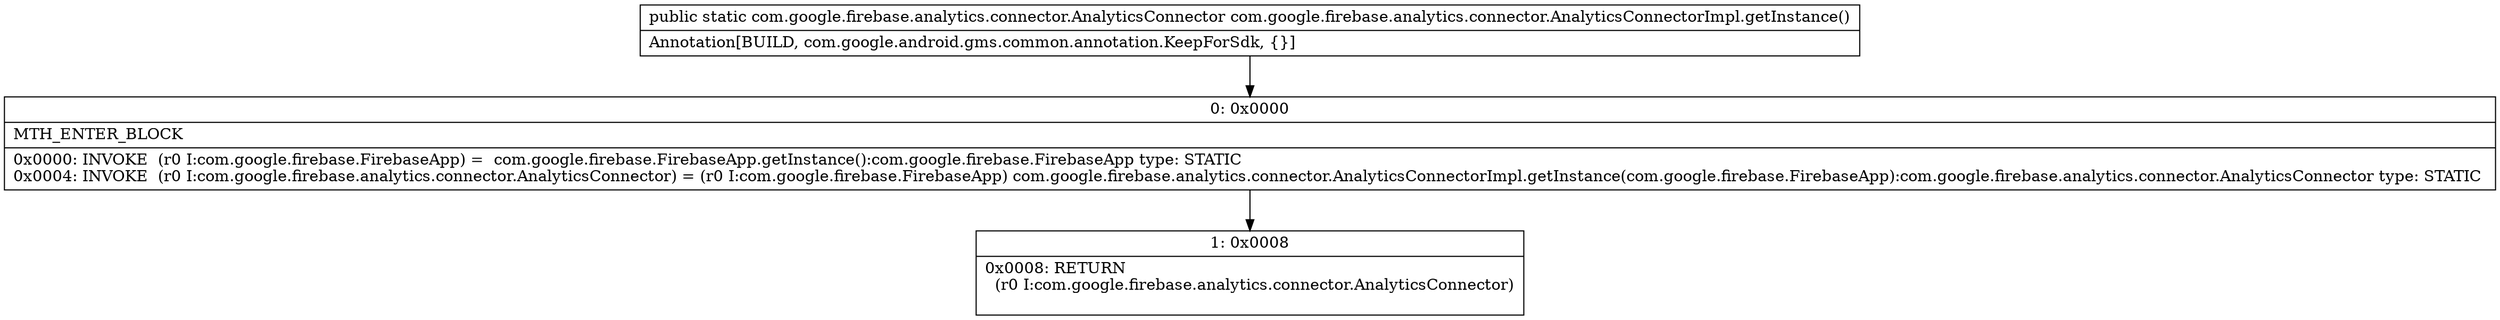 digraph "CFG forcom.google.firebase.analytics.connector.AnalyticsConnectorImpl.getInstance()Lcom\/google\/firebase\/analytics\/connector\/AnalyticsConnector;" {
Node_0 [shape=record,label="{0\:\ 0x0000|MTH_ENTER_BLOCK\l|0x0000: INVOKE  (r0 I:com.google.firebase.FirebaseApp) =  com.google.firebase.FirebaseApp.getInstance():com.google.firebase.FirebaseApp type: STATIC \l0x0004: INVOKE  (r0 I:com.google.firebase.analytics.connector.AnalyticsConnector) = (r0 I:com.google.firebase.FirebaseApp) com.google.firebase.analytics.connector.AnalyticsConnectorImpl.getInstance(com.google.firebase.FirebaseApp):com.google.firebase.analytics.connector.AnalyticsConnector type: STATIC \l}"];
Node_1 [shape=record,label="{1\:\ 0x0008|0x0008: RETURN  \l  (r0 I:com.google.firebase.analytics.connector.AnalyticsConnector)\l \l}"];
MethodNode[shape=record,label="{public static com.google.firebase.analytics.connector.AnalyticsConnector com.google.firebase.analytics.connector.AnalyticsConnectorImpl.getInstance()  | Annotation[BUILD, com.google.android.gms.common.annotation.KeepForSdk, \{\}]\l}"];
MethodNode -> Node_0;
Node_0 -> Node_1;
}

